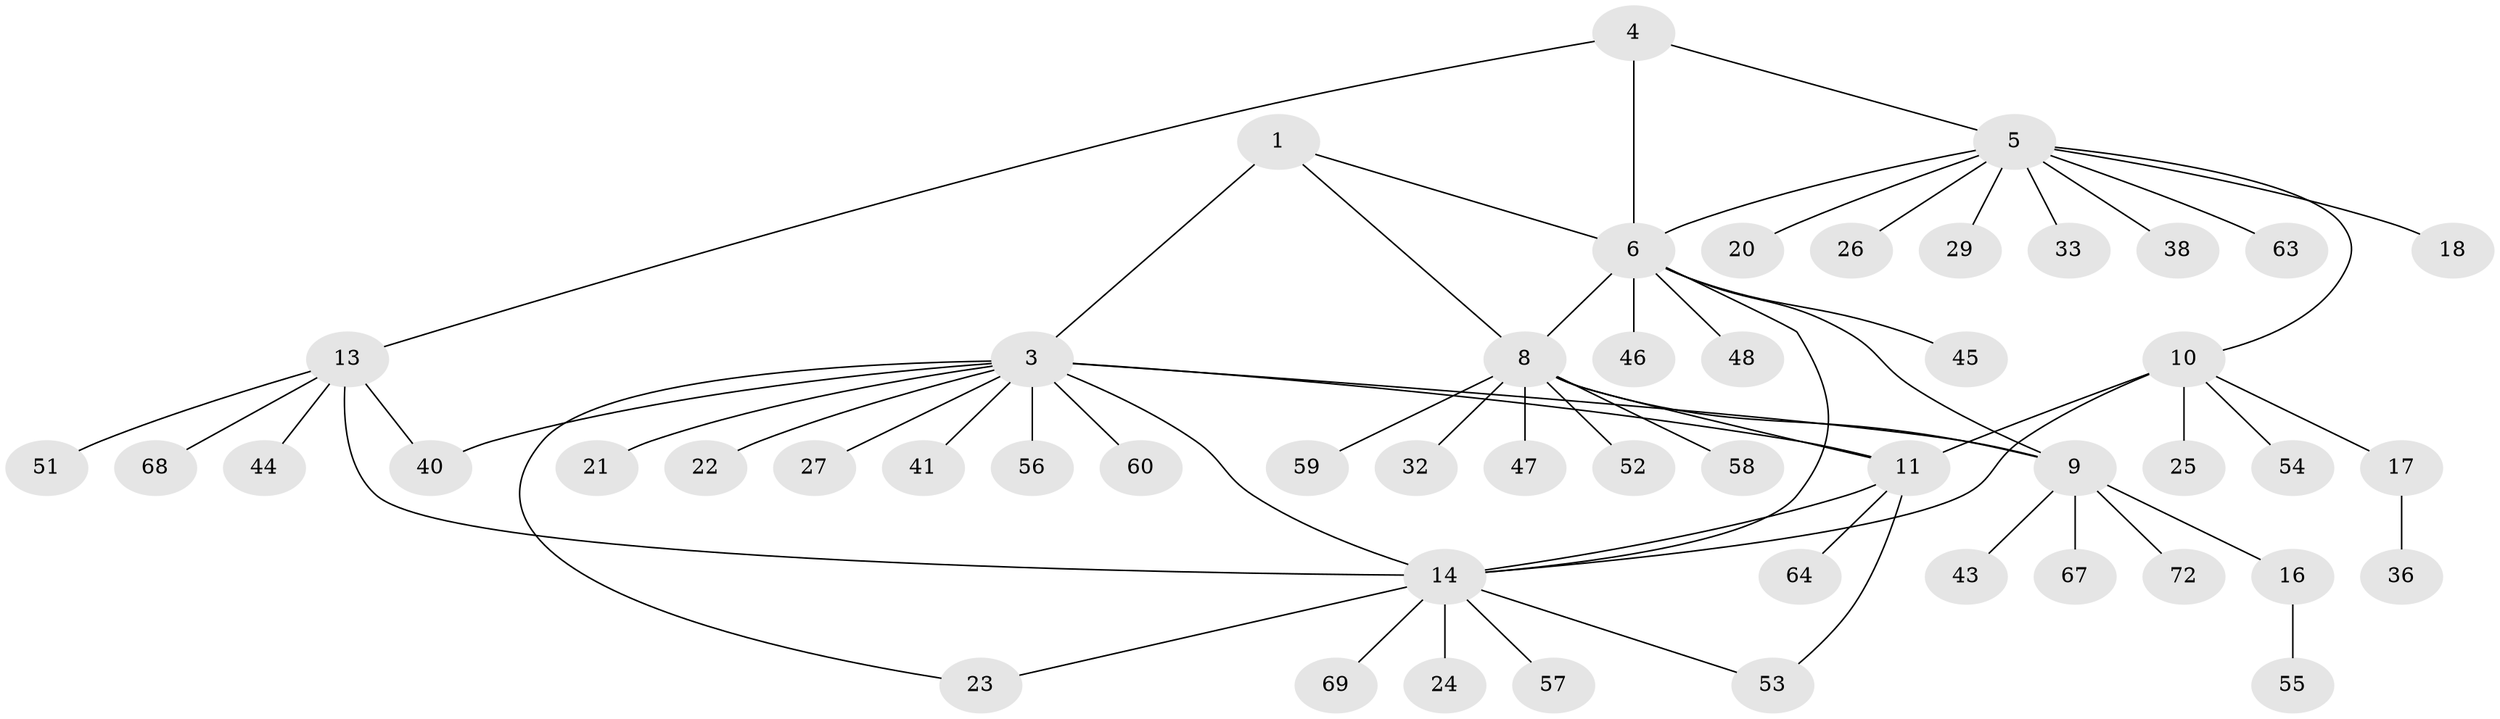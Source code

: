 // original degree distribution, {3: 0.06944444444444445, 13: 0.013888888888888888, 4: 0.041666666666666664, 11: 0.013888888888888888, 5: 0.041666666666666664, 6: 0.027777777777777776, 9: 0.013888888888888888, 7: 0.041666666666666664, 1: 0.5555555555555556, 2: 0.18055555555555555}
// Generated by graph-tools (version 1.1) at 2025/42/03/06/25 10:42:14]
// undirected, 51 vertices, 63 edges
graph export_dot {
graph [start="1"]
  node [color=gray90,style=filled];
  1 [super="+2"];
  3 [super="+34"];
  4 [super="+71"];
  5 [super="+50"];
  6 [super="+7"];
  8 [super="+30"];
  9 [super="+28"];
  10 [super="+12"];
  11 [super="+31"];
  13 [super="+35"];
  14 [super="+15"];
  16 [super="+19"];
  17 [super="+70"];
  18;
  20;
  21;
  22 [super="+37"];
  23;
  24;
  25 [super="+39"];
  26 [super="+65"];
  27;
  29 [super="+42"];
  32;
  33;
  36;
  38;
  40 [super="+62"];
  41 [super="+49"];
  43;
  44;
  45;
  46;
  47;
  48;
  51;
  52;
  53;
  54;
  55 [super="+61"];
  56;
  57;
  58;
  59 [super="+66"];
  60;
  63;
  64;
  67;
  68;
  69;
  72;
  1 -- 3 [weight=2];
  1 -- 8;
  1 -- 6;
  3 -- 11;
  3 -- 14;
  3 -- 21;
  3 -- 22;
  3 -- 23;
  3 -- 27;
  3 -- 40;
  3 -- 41;
  3 -- 56;
  3 -- 60;
  3 -- 9;
  4 -- 5;
  4 -- 6;
  4 -- 13;
  5 -- 6;
  5 -- 18;
  5 -- 20;
  5 -- 26;
  5 -- 29;
  5 -- 33;
  5 -- 38;
  5 -- 63;
  5 -- 10;
  6 -- 45;
  6 -- 48;
  6 -- 46;
  6 -- 8;
  6 -- 9;
  6 -- 14;
  8 -- 9;
  8 -- 11;
  8 -- 32;
  8 -- 47;
  8 -- 52;
  8 -- 58;
  8 -- 59;
  9 -- 16;
  9 -- 43;
  9 -- 72;
  9 -- 67;
  10 -- 11 [weight=2];
  10 -- 14;
  10 -- 17;
  10 -- 54;
  10 -- 25;
  11 -- 53;
  11 -- 64;
  11 -- 14;
  13 -- 14 [weight=2];
  13 -- 44;
  13 -- 51;
  13 -- 68;
  13 -- 40;
  14 -- 23;
  14 -- 53;
  14 -- 69;
  14 -- 24;
  14 -- 57;
  16 -- 55;
  17 -- 36;
}
